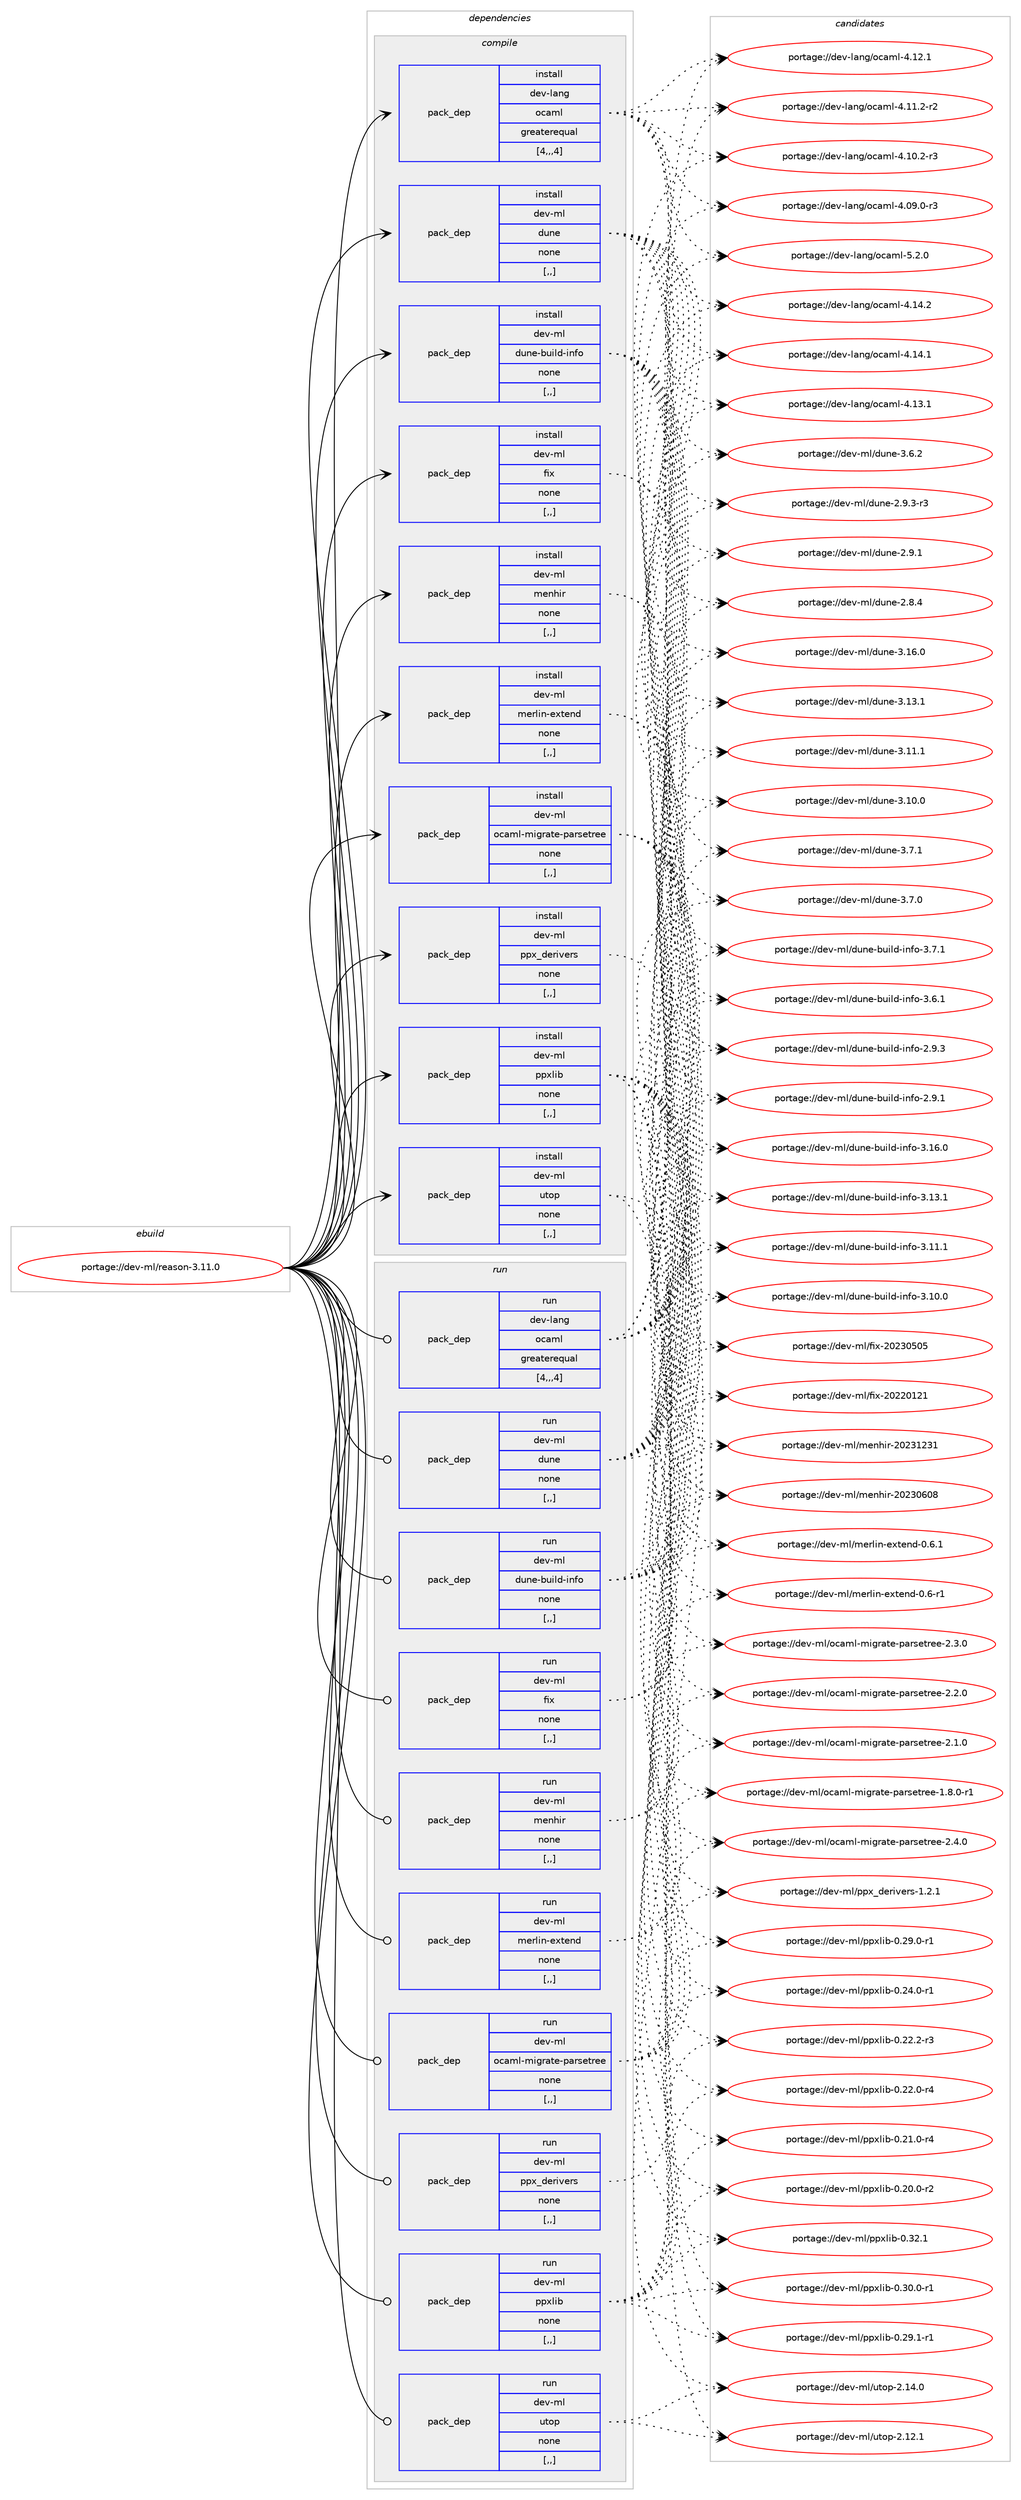 digraph prolog {

# *************
# Graph options
# *************

newrank=true;
concentrate=true;
compound=true;
graph [rankdir=LR,fontname=Helvetica,fontsize=10,ranksep=1.5];#, ranksep=2.5, nodesep=0.2];
edge  [arrowhead=vee];
node  [fontname=Helvetica,fontsize=10];

# **********
# The ebuild
# **********

subgraph cluster_leftcol {
color=gray;
rank=same;
label=<<i>ebuild</i>>;
id [label="portage://dev-ml/reason-3.11.0", color=red, width=4, href="../dev-ml/reason-3.11.0.svg"];
}

# ****************
# The dependencies
# ****************

subgraph cluster_midcol {
color=gray;
label=<<i>dependencies</i>>;
subgraph cluster_compile {
fillcolor="#eeeeee";
style=filled;
label=<<i>compile</i>>;
subgraph pack92954 {
dependency123621 [label=<<TABLE BORDER="0" CELLBORDER="1" CELLSPACING="0" CELLPADDING="4" WIDTH="220"><TR><TD ROWSPAN="6" CELLPADDING="30">pack_dep</TD></TR><TR><TD WIDTH="110">install</TD></TR><TR><TD>dev-lang</TD></TR><TR><TD>ocaml</TD></TR><TR><TD>greaterequal</TD></TR><TR><TD>[4,,,4]</TD></TR></TABLE>>, shape=none, color=blue];
}
id:e -> dependency123621:w [weight=20,style="solid",arrowhead="vee"];
subgraph pack92955 {
dependency123622 [label=<<TABLE BORDER="0" CELLBORDER="1" CELLSPACING="0" CELLPADDING="4" WIDTH="220"><TR><TD ROWSPAN="6" CELLPADDING="30">pack_dep</TD></TR><TR><TD WIDTH="110">install</TD></TR><TR><TD>dev-ml</TD></TR><TR><TD>dune</TD></TR><TR><TD>none</TD></TR><TR><TD>[,,]</TD></TR></TABLE>>, shape=none, color=blue];
}
id:e -> dependency123622:w [weight=20,style="solid",arrowhead="vee"];
subgraph pack92956 {
dependency123623 [label=<<TABLE BORDER="0" CELLBORDER="1" CELLSPACING="0" CELLPADDING="4" WIDTH="220"><TR><TD ROWSPAN="6" CELLPADDING="30">pack_dep</TD></TR><TR><TD WIDTH="110">install</TD></TR><TR><TD>dev-ml</TD></TR><TR><TD>dune-build-info</TD></TR><TR><TD>none</TD></TR><TR><TD>[,,]</TD></TR></TABLE>>, shape=none, color=blue];
}
id:e -> dependency123623:w [weight=20,style="solid",arrowhead="vee"];
subgraph pack92957 {
dependency123624 [label=<<TABLE BORDER="0" CELLBORDER="1" CELLSPACING="0" CELLPADDING="4" WIDTH="220"><TR><TD ROWSPAN="6" CELLPADDING="30">pack_dep</TD></TR><TR><TD WIDTH="110">install</TD></TR><TR><TD>dev-ml</TD></TR><TR><TD>fix</TD></TR><TR><TD>none</TD></TR><TR><TD>[,,]</TD></TR></TABLE>>, shape=none, color=blue];
}
id:e -> dependency123624:w [weight=20,style="solid",arrowhead="vee"];
subgraph pack92958 {
dependency123625 [label=<<TABLE BORDER="0" CELLBORDER="1" CELLSPACING="0" CELLPADDING="4" WIDTH="220"><TR><TD ROWSPAN="6" CELLPADDING="30">pack_dep</TD></TR><TR><TD WIDTH="110">install</TD></TR><TR><TD>dev-ml</TD></TR><TR><TD>menhir</TD></TR><TR><TD>none</TD></TR><TR><TD>[,,]</TD></TR></TABLE>>, shape=none, color=blue];
}
id:e -> dependency123625:w [weight=20,style="solid",arrowhead="vee"];
subgraph pack92959 {
dependency123626 [label=<<TABLE BORDER="0" CELLBORDER="1" CELLSPACING="0" CELLPADDING="4" WIDTH="220"><TR><TD ROWSPAN="6" CELLPADDING="30">pack_dep</TD></TR><TR><TD WIDTH="110">install</TD></TR><TR><TD>dev-ml</TD></TR><TR><TD>merlin-extend</TD></TR><TR><TD>none</TD></TR><TR><TD>[,,]</TD></TR></TABLE>>, shape=none, color=blue];
}
id:e -> dependency123626:w [weight=20,style="solid",arrowhead="vee"];
subgraph pack92960 {
dependency123627 [label=<<TABLE BORDER="0" CELLBORDER="1" CELLSPACING="0" CELLPADDING="4" WIDTH="220"><TR><TD ROWSPAN="6" CELLPADDING="30">pack_dep</TD></TR><TR><TD WIDTH="110">install</TD></TR><TR><TD>dev-ml</TD></TR><TR><TD>ocaml-migrate-parsetree</TD></TR><TR><TD>none</TD></TR><TR><TD>[,,]</TD></TR></TABLE>>, shape=none, color=blue];
}
id:e -> dependency123627:w [weight=20,style="solid",arrowhead="vee"];
subgraph pack92961 {
dependency123628 [label=<<TABLE BORDER="0" CELLBORDER="1" CELLSPACING="0" CELLPADDING="4" WIDTH="220"><TR><TD ROWSPAN="6" CELLPADDING="30">pack_dep</TD></TR><TR><TD WIDTH="110">install</TD></TR><TR><TD>dev-ml</TD></TR><TR><TD>ppx_derivers</TD></TR><TR><TD>none</TD></TR><TR><TD>[,,]</TD></TR></TABLE>>, shape=none, color=blue];
}
id:e -> dependency123628:w [weight=20,style="solid",arrowhead="vee"];
subgraph pack92962 {
dependency123629 [label=<<TABLE BORDER="0" CELLBORDER="1" CELLSPACING="0" CELLPADDING="4" WIDTH="220"><TR><TD ROWSPAN="6" CELLPADDING="30">pack_dep</TD></TR><TR><TD WIDTH="110">install</TD></TR><TR><TD>dev-ml</TD></TR><TR><TD>ppxlib</TD></TR><TR><TD>none</TD></TR><TR><TD>[,,]</TD></TR></TABLE>>, shape=none, color=blue];
}
id:e -> dependency123629:w [weight=20,style="solid",arrowhead="vee"];
subgraph pack92963 {
dependency123630 [label=<<TABLE BORDER="0" CELLBORDER="1" CELLSPACING="0" CELLPADDING="4" WIDTH="220"><TR><TD ROWSPAN="6" CELLPADDING="30">pack_dep</TD></TR><TR><TD WIDTH="110">install</TD></TR><TR><TD>dev-ml</TD></TR><TR><TD>utop</TD></TR><TR><TD>none</TD></TR><TR><TD>[,,]</TD></TR></TABLE>>, shape=none, color=blue];
}
id:e -> dependency123630:w [weight=20,style="solid",arrowhead="vee"];
}
subgraph cluster_compileandrun {
fillcolor="#eeeeee";
style=filled;
label=<<i>compile and run</i>>;
}
subgraph cluster_run {
fillcolor="#eeeeee";
style=filled;
label=<<i>run</i>>;
subgraph pack92964 {
dependency123631 [label=<<TABLE BORDER="0" CELLBORDER="1" CELLSPACING="0" CELLPADDING="4" WIDTH="220"><TR><TD ROWSPAN="6" CELLPADDING="30">pack_dep</TD></TR><TR><TD WIDTH="110">run</TD></TR><TR><TD>dev-lang</TD></TR><TR><TD>ocaml</TD></TR><TR><TD>greaterequal</TD></TR><TR><TD>[4,,,4]</TD></TR></TABLE>>, shape=none, color=blue];
}
id:e -> dependency123631:w [weight=20,style="solid",arrowhead="odot"];
subgraph pack92965 {
dependency123632 [label=<<TABLE BORDER="0" CELLBORDER="1" CELLSPACING="0" CELLPADDING="4" WIDTH="220"><TR><TD ROWSPAN="6" CELLPADDING="30">pack_dep</TD></TR><TR><TD WIDTH="110">run</TD></TR><TR><TD>dev-ml</TD></TR><TR><TD>dune</TD></TR><TR><TD>none</TD></TR><TR><TD>[,,]</TD></TR></TABLE>>, shape=none, color=blue];
}
id:e -> dependency123632:w [weight=20,style="solid",arrowhead="odot"];
subgraph pack92966 {
dependency123633 [label=<<TABLE BORDER="0" CELLBORDER="1" CELLSPACING="0" CELLPADDING="4" WIDTH="220"><TR><TD ROWSPAN="6" CELLPADDING="30">pack_dep</TD></TR><TR><TD WIDTH="110">run</TD></TR><TR><TD>dev-ml</TD></TR><TR><TD>dune-build-info</TD></TR><TR><TD>none</TD></TR><TR><TD>[,,]</TD></TR></TABLE>>, shape=none, color=blue];
}
id:e -> dependency123633:w [weight=20,style="solid",arrowhead="odot"];
subgraph pack92967 {
dependency123634 [label=<<TABLE BORDER="0" CELLBORDER="1" CELLSPACING="0" CELLPADDING="4" WIDTH="220"><TR><TD ROWSPAN="6" CELLPADDING="30">pack_dep</TD></TR><TR><TD WIDTH="110">run</TD></TR><TR><TD>dev-ml</TD></TR><TR><TD>fix</TD></TR><TR><TD>none</TD></TR><TR><TD>[,,]</TD></TR></TABLE>>, shape=none, color=blue];
}
id:e -> dependency123634:w [weight=20,style="solid",arrowhead="odot"];
subgraph pack92968 {
dependency123635 [label=<<TABLE BORDER="0" CELLBORDER="1" CELLSPACING="0" CELLPADDING="4" WIDTH="220"><TR><TD ROWSPAN="6" CELLPADDING="30">pack_dep</TD></TR><TR><TD WIDTH="110">run</TD></TR><TR><TD>dev-ml</TD></TR><TR><TD>menhir</TD></TR><TR><TD>none</TD></TR><TR><TD>[,,]</TD></TR></TABLE>>, shape=none, color=blue];
}
id:e -> dependency123635:w [weight=20,style="solid",arrowhead="odot"];
subgraph pack92969 {
dependency123636 [label=<<TABLE BORDER="0" CELLBORDER="1" CELLSPACING="0" CELLPADDING="4" WIDTH="220"><TR><TD ROWSPAN="6" CELLPADDING="30">pack_dep</TD></TR><TR><TD WIDTH="110">run</TD></TR><TR><TD>dev-ml</TD></TR><TR><TD>merlin-extend</TD></TR><TR><TD>none</TD></TR><TR><TD>[,,]</TD></TR></TABLE>>, shape=none, color=blue];
}
id:e -> dependency123636:w [weight=20,style="solid",arrowhead="odot"];
subgraph pack92970 {
dependency123637 [label=<<TABLE BORDER="0" CELLBORDER="1" CELLSPACING="0" CELLPADDING="4" WIDTH="220"><TR><TD ROWSPAN="6" CELLPADDING="30">pack_dep</TD></TR><TR><TD WIDTH="110">run</TD></TR><TR><TD>dev-ml</TD></TR><TR><TD>ocaml-migrate-parsetree</TD></TR><TR><TD>none</TD></TR><TR><TD>[,,]</TD></TR></TABLE>>, shape=none, color=blue];
}
id:e -> dependency123637:w [weight=20,style="solid",arrowhead="odot"];
subgraph pack92971 {
dependency123638 [label=<<TABLE BORDER="0" CELLBORDER="1" CELLSPACING="0" CELLPADDING="4" WIDTH="220"><TR><TD ROWSPAN="6" CELLPADDING="30">pack_dep</TD></TR><TR><TD WIDTH="110">run</TD></TR><TR><TD>dev-ml</TD></TR><TR><TD>ppx_derivers</TD></TR><TR><TD>none</TD></TR><TR><TD>[,,]</TD></TR></TABLE>>, shape=none, color=blue];
}
id:e -> dependency123638:w [weight=20,style="solid",arrowhead="odot"];
subgraph pack92972 {
dependency123639 [label=<<TABLE BORDER="0" CELLBORDER="1" CELLSPACING="0" CELLPADDING="4" WIDTH="220"><TR><TD ROWSPAN="6" CELLPADDING="30">pack_dep</TD></TR><TR><TD WIDTH="110">run</TD></TR><TR><TD>dev-ml</TD></TR><TR><TD>ppxlib</TD></TR><TR><TD>none</TD></TR><TR><TD>[,,]</TD></TR></TABLE>>, shape=none, color=blue];
}
id:e -> dependency123639:w [weight=20,style="solid",arrowhead="odot"];
subgraph pack92973 {
dependency123640 [label=<<TABLE BORDER="0" CELLBORDER="1" CELLSPACING="0" CELLPADDING="4" WIDTH="220"><TR><TD ROWSPAN="6" CELLPADDING="30">pack_dep</TD></TR><TR><TD WIDTH="110">run</TD></TR><TR><TD>dev-ml</TD></TR><TR><TD>utop</TD></TR><TR><TD>none</TD></TR><TR><TD>[,,]</TD></TR></TABLE>>, shape=none, color=blue];
}
id:e -> dependency123640:w [weight=20,style="solid",arrowhead="odot"];
}
}

# **************
# The candidates
# **************

subgraph cluster_choices {
rank=same;
color=gray;
label=<<i>candidates</i>>;

subgraph choice92954 {
color=black;
nodesep=1;
choice1001011184510897110103471119997109108455346504648 [label="portage://dev-lang/ocaml-5.2.0", color=red, width=4,href="../dev-lang/ocaml-5.2.0.svg"];
choice100101118451089711010347111999710910845524649524650 [label="portage://dev-lang/ocaml-4.14.2", color=red, width=4,href="../dev-lang/ocaml-4.14.2.svg"];
choice100101118451089711010347111999710910845524649524649 [label="portage://dev-lang/ocaml-4.14.1", color=red, width=4,href="../dev-lang/ocaml-4.14.1.svg"];
choice100101118451089711010347111999710910845524649514649 [label="portage://dev-lang/ocaml-4.13.1", color=red, width=4,href="../dev-lang/ocaml-4.13.1.svg"];
choice100101118451089711010347111999710910845524649504649 [label="portage://dev-lang/ocaml-4.12.1", color=red, width=4,href="../dev-lang/ocaml-4.12.1.svg"];
choice1001011184510897110103471119997109108455246494946504511450 [label="portage://dev-lang/ocaml-4.11.2-r2", color=red, width=4,href="../dev-lang/ocaml-4.11.2-r2.svg"];
choice1001011184510897110103471119997109108455246494846504511451 [label="portage://dev-lang/ocaml-4.10.2-r3", color=red, width=4,href="../dev-lang/ocaml-4.10.2-r3.svg"];
choice1001011184510897110103471119997109108455246485746484511451 [label="portage://dev-lang/ocaml-4.09.0-r3", color=red, width=4,href="../dev-lang/ocaml-4.09.0-r3.svg"];
dependency123621:e -> choice1001011184510897110103471119997109108455346504648:w [style=dotted,weight="100"];
dependency123621:e -> choice100101118451089711010347111999710910845524649524650:w [style=dotted,weight="100"];
dependency123621:e -> choice100101118451089711010347111999710910845524649524649:w [style=dotted,weight="100"];
dependency123621:e -> choice100101118451089711010347111999710910845524649514649:w [style=dotted,weight="100"];
dependency123621:e -> choice100101118451089711010347111999710910845524649504649:w [style=dotted,weight="100"];
dependency123621:e -> choice1001011184510897110103471119997109108455246494946504511450:w [style=dotted,weight="100"];
dependency123621:e -> choice1001011184510897110103471119997109108455246494846504511451:w [style=dotted,weight="100"];
dependency123621:e -> choice1001011184510897110103471119997109108455246485746484511451:w [style=dotted,weight="100"];
}
subgraph choice92955 {
color=black;
nodesep=1;
choice100101118451091084710011711010145514649544648 [label="portage://dev-ml/dune-3.16.0", color=red, width=4,href="../dev-ml/dune-3.16.0.svg"];
choice100101118451091084710011711010145514649514649 [label="portage://dev-ml/dune-3.13.1", color=red, width=4,href="../dev-ml/dune-3.13.1.svg"];
choice100101118451091084710011711010145514649494649 [label="portage://dev-ml/dune-3.11.1", color=red, width=4,href="../dev-ml/dune-3.11.1.svg"];
choice100101118451091084710011711010145514649484648 [label="portage://dev-ml/dune-3.10.0", color=red, width=4,href="../dev-ml/dune-3.10.0.svg"];
choice1001011184510910847100117110101455146554649 [label="portage://dev-ml/dune-3.7.1", color=red, width=4,href="../dev-ml/dune-3.7.1.svg"];
choice1001011184510910847100117110101455146554648 [label="portage://dev-ml/dune-3.7.0", color=red, width=4,href="../dev-ml/dune-3.7.0.svg"];
choice1001011184510910847100117110101455146544650 [label="portage://dev-ml/dune-3.6.2", color=red, width=4,href="../dev-ml/dune-3.6.2.svg"];
choice10010111845109108471001171101014550465746514511451 [label="portage://dev-ml/dune-2.9.3-r3", color=red, width=4,href="../dev-ml/dune-2.9.3-r3.svg"];
choice1001011184510910847100117110101455046574649 [label="portage://dev-ml/dune-2.9.1", color=red, width=4,href="../dev-ml/dune-2.9.1.svg"];
choice1001011184510910847100117110101455046564652 [label="portage://dev-ml/dune-2.8.4", color=red, width=4,href="../dev-ml/dune-2.8.4.svg"];
dependency123622:e -> choice100101118451091084710011711010145514649544648:w [style=dotted,weight="100"];
dependency123622:e -> choice100101118451091084710011711010145514649514649:w [style=dotted,weight="100"];
dependency123622:e -> choice100101118451091084710011711010145514649494649:w [style=dotted,weight="100"];
dependency123622:e -> choice100101118451091084710011711010145514649484648:w [style=dotted,weight="100"];
dependency123622:e -> choice1001011184510910847100117110101455146554649:w [style=dotted,weight="100"];
dependency123622:e -> choice1001011184510910847100117110101455146554648:w [style=dotted,weight="100"];
dependency123622:e -> choice1001011184510910847100117110101455146544650:w [style=dotted,weight="100"];
dependency123622:e -> choice10010111845109108471001171101014550465746514511451:w [style=dotted,weight="100"];
dependency123622:e -> choice1001011184510910847100117110101455046574649:w [style=dotted,weight="100"];
dependency123622:e -> choice1001011184510910847100117110101455046564652:w [style=dotted,weight="100"];
}
subgraph choice92956 {
color=black;
nodesep=1;
choice100101118451091084710011711010145981171051081004510511010211145514649544648 [label="portage://dev-ml/dune-build-info-3.16.0", color=red, width=4,href="../dev-ml/dune-build-info-3.16.0.svg"];
choice100101118451091084710011711010145981171051081004510511010211145514649514649 [label="portage://dev-ml/dune-build-info-3.13.1", color=red, width=4,href="../dev-ml/dune-build-info-3.13.1.svg"];
choice100101118451091084710011711010145981171051081004510511010211145514649494649 [label="portage://dev-ml/dune-build-info-3.11.1", color=red, width=4,href="../dev-ml/dune-build-info-3.11.1.svg"];
choice100101118451091084710011711010145981171051081004510511010211145514649484648 [label="portage://dev-ml/dune-build-info-3.10.0", color=red, width=4,href="../dev-ml/dune-build-info-3.10.0.svg"];
choice1001011184510910847100117110101459811710510810045105110102111455146554649 [label="portage://dev-ml/dune-build-info-3.7.1", color=red, width=4,href="../dev-ml/dune-build-info-3.7.1.svg"];
choice1001011184510910847100117110101459811710510810045105110102111455146544649 [label="portage://dev-ml/dune-build-info-3.6.1", color=red, width=4,href="../dev-ml/dune-build-info-3.6.1.svg"];
choice1001011184510910847100117110101459811710510810045105110102111455046574651 [label="portage://dev-ml/dune-build-info-2.9.3", color=red, width=4,href="../dev-ml/dune-build-info-2.9.3.svg"];
choice1001011184510910847100117110101459811710510810045105110102111455046574649 [label="portage://dev-ml/dune-build-info-2.9.1", color=red, width=4,href="../dev-ml/dune-build-info-2.9.1.svg"];
dependency123623:e -> choice100101118451091084710011711010145981171051081004510511010211145514649544648:w [style=dotted,weight="100"];
dependency123623:e -> choice100101118451091084710011711010145981171051081004510511010211145514649514649:w [style=dotted,weight="100"];
dependency123623:e -> choice100101118451091084710011711010145981171051081004510511010211145514649494649:w [style=dotted,weight="100"];
dependency123623:e -> choice100101118451091084710011711010145981171051081004510511010211145514649484648:w [style=dotted,weight="100"];
dependency123623:e -> choice1001011184510910847100117110101459811710510810045105110102111455146554649:w [style=dotted,weight="100"];
dependency123623:e -> choice1001011184510910847100117110101459811710510810045105110102111455146544649:w [style=dotted,weight="100"];
dependency123623:e -> choice1001011184510910847100117110101459811710510810045105110102111455046574651:w [style=dotted,weight="100"];
dependency123623:e -> choice1001011184510910847100117110101459811710510810045105110102111455046574649:w [style=dotted,weight="100"];
}
subgraph choice92957 {
color=black;
nodesep=1;
choice1001011184510910847102105120455048505148534853 [label="portage://dev-ml/fix-20230505", color=red, width=4,href="../dev-ml/fix-20230505.svg"];
choice1001011184510910847102105120455048505048495049 [label="portage://dev-ml/fix-20220121", color=red, width=4,href="../dev-ml/fix-20220121.svg"];
dependency123624:e -> choice1001011184510910847102105120455048505148534853:w [style=dotted,weight="100"];
dependency123624:e -> choice1001011184510910847102105120455048505048495049:w [style=dotted,weight="100"];
}
subgraph choice92958 {
color=black;
nodesep=1;
choice1001011184510910847109101110104105114455048505149505149 [label="portage://dev-ml/menhir-20231231", color=red, width=4,href="../dev-ml/menhir-20231231.svg"];
choice1001011184510910847109101110104105114455048505148544856 [label="portage://dev-ml/menhir-20230608", color=red, width=4,href="../dev-ml/menhir-20230608.svg"];
dependency123625:e -> choice1001011184510910847109101110104105114455048505149505149:w [style=dotted,weight="100"];
dependency123625:e -> choice1001011184510910847109101110104105114455048505148544856:w [style=dotted,weight="100"];
}
subgraph choice92959 {
color=black;
nodesep=1;
choice100101118451091084710910111410810511045101120116101110100454846544649 [label="portage://dev-ml/merlin-extend-0.6.1", color=red, width=4,href="../dev-ml/merlin-extend-0.6.1.svg"];
choice100101118451091084710910111410810511045101120116101110100454846544511449 [label="portage://dev-ml/merlin-extend-0.6-r1", color=red, width=4,href="../dev-ml/merlin-extend-0.6-r1.svg"];
dependency123626:e -> choice100101118451091084710910111410810511045101120116101110100454846544649:w [style=dotted,weight="100"];
dependency123626:e -> choice100101118451091084710910111410810511045101120116101110100454846544511449:w [style=dotted,weight="100"];
}
subgraph choice92960 {
color=black;
nodesep=1;
choice1001011184510910847111999710910845109105103114971161014511297114115101116114101101455046524648 [label="portage://dev-ml/ocaml-migrate-parsetree-2.4.0", color=red, width=4,href="../dev-ml/ocaml-migrate-parsetree-2.4.0.svg"];
choice1001011184510910847111999710910845109105103114971161014511297114115101116114101101455046514648 [label="portage://dev-ml/ocaml-migrate-parsetree-2.3.0", color=red, width=4,href="../dev-ml/ocaml-migrate-parsetree-2.3.0.svg"];
choice1001011184510910847111999710910845109105103114971161014511297114115101116114101101455046504648 [label="portage://dev-ml/ocaml-migrate-parsetree-2.2.0", color=red, width=4,href="../dev-ml/ocaml-migrate-parsetree-2.2.0.svg"];
choice1001011184510910847111999710910845109105103114971161014511297114115101116114101101455046494648 [label="portage://dev-ml/ocaml-migrate-parsetree-2.1.0", color=red, width=4,href="../dev-ml/ocaml-migrate-parsetree-2.1.0.svg"];
choice10010111845109108471119997109108451091051031149711610145112971141151011161141011014549465646484511449 [label="portage://dev-ml/ocaml-migrate-parsetree-1.8.0-r1", color=red, width=4,href="../dev-ml/ocaml-migrate-parsetree-1.8.0-r1.svg"];
dependency123627:e -> choice1001011184510910847111999710910845109105103114971161014511297114115101116114101101455046524648:w [style=dotted,weight="100"];
dependency123627:e -> choice1001011184510910847111999710910845109105103114971161014511297114115101116114101101455046514648:w [style=dotted,weight="100"];
dependency123627:e -> choice1001011184510910847111999710910845109105103114971161014511297114115101116114101101455046504648:w [style=dotted,weight="100"];
dependency123627:e -> choice1001011184510910847111999710910845109105103114971161014511297114115101116114101101455046494648:w [style=dotted,weight="100"];
dependency123627:e -> choice10010111845109108471119997109108451091051031149711610145112971141151011161141011014549465646484511449:w [style=dotted,weight="100"];
}
subgraph choice92961 {
color=black;
nodesep=1;
choice100101118451091084711211212095100101114105118101114115454946504649 [label="portage://dev-ml/ppx_derivers-1.2.1", color=red, width=4,href="../dev-ml/ppx_derivers-1.2.1.svg"];
dependency123628:e -> choice100101118451091084711211212095100101114105118101114115454946504649:w [style=dotted,weight="100"];
}
subgraph choice92962 {
color=black;
nodesep=1;
choice10010111845109108471121121201081059845484651504649 [label="portage://dev-ml/ppxlib-0.32.1", color=red, width=4,href="../dev-ml/ppxlib-0.32.1.svg"];
choice100101118451091084711211212010810598454846514846484511449 [label="portage://dev-ml/ppxlib-0.30.0-r1", color=red, width=4,href="../dev-ml/ppxlib-0.30.0-r1.svg"];
choice100101118451091084711211212010810598454846505746494511449 [label="portage://dev-ml/ppxlib-0.29.1-r1", color=red, width=4,href="../dev-ml/ppxlib-0.29.1-r1.svg"];
choice100101118451091084711211212010810598454846505746484511449 [label="portage://dev-ml/ppxlib-0.29.0-r1", color=red, width=4,href="../dev-ml/ppxlib-0.29.0-r1.svg"];
choice100101118451091084711211212010810598454846505246484511449 [label="portage://dev-ml/ppxlib-0.24.0-r1", color=red, width=4,href="../dev-ml/ppxlib-0.24.0-r1.svg"];
choice100101118451091084711211212010810598454846505046504511451 [label="portage://dev-ml/ppxlib-0.22.2-r3", color=red, width=4,href="../dev-ml/ppxlib-0.22.2-r3.svg"];
choice100101118451091084711211212010810598454846505046484511452 [label="portage://dev-ml/ppxlib-0.22.0-r4", color=red, width=4,href="../dev-ml/ppxlib-0.22.0-r4.svg"];
choice100101118451091084711211212010810598454846504946484511452 [label="portage://dev-ml/ppxlib-0.21.0-r4", color=red, width=4,href="../dev-ml/ppxlib-0.21.0-r4.svg"];
choice100101118451091084711211212010810598454846504846484511450 [label="portage://dev-ml/ppxlib-0.20.0-r2", color=red, width=4,href="../dev-ml/ppxlib-0.20.0-r2.svg"];
dependency123629:e -> choice10010111845109108471121121201081059845484651504649:w [style=dotted,weight="100"];
dependency123629:e -> choice100101118451091084711211212010810598454846514846484511449:w [style=dotted,weight="100"];
dependency123629:e -> choice100101118451091084711211212010810598454846505746494511449:w [style=dotted,weight="100"];
dependency123629:e -> choice100101118451091084711211212010810598454846505746484511449:w [style=dotted,weight="100"];
dependency123629:e -> choice100101118451091084711211212010810598454846505246484511449:w [style=dotted,weight="100"];
dependency123629:e -> choice100101118451091084711211212010810598454846505046504511451:w [style=dotted,weight="100"];
dependency123629:e -> choice100101118451091084711211212010810598454846505046484511452:w [style=dotted,weight="100"];
dependency123629:e -> choice100101118451091084711211212010810598454846504946484511452:w [style=dotted,weight="100"];
dependency123629:e -> choice100101118451091084711211212010810598454846504846484511450:w [style=dotted,weight="100"];
}
subgraph choice92963 {
color=black;
nodesep=1;
choice100101118451091084711711611111245504649524648 [label="portage://dev-ml/utop-2.14.0", color=red, width=4,href="../dev-ml/utop-2.14.0.svg"];
choice100101118451091084711711611111245504649504649 [label="portage://dev-ml/utop-2.12.1", color=red, width=4,href="../dev-ml/utop-2.12.1.svg"];
dependency123630:e -> choice100101118451091084711711611111245504649524648:w [style=dotted,weight="100"];
dependency123630:e -> choice100101118451091084711711611111245504649504649:w [style=dotted,weight="100"];
}
subgraph choice92964 {
color=black;
nodesep=1;
choice1001011184510897110103471119997109108455346504648 [label="portage://dev-lang/ocaml-5.2.0", color=red, width=4,href="../dev-lang/ocaml-5.2.0.svg"];
choice100101118451089711010347111999710910845524649524650 [label="portage://dev-lang/ocaml-4.14.2", color=red, width=4,href="../dev-lang/ocaml-4.14.2.svg"];
choice100101118451089711010347111999710910845524649524649 [label="portage://dev-lang/ocaml-4.14.1", color=red, width=4,href="../dev-lang/ocaml-4.14.1.svg"];
choice100101118451089711010347111999710910845524649514649 [label="portage://dev-lang/ocaml-4.13.1", color=red, width=4,href="../dev-lang/ocaml-4.13.1.svg"];
choice100101118451089711010347111999710910845524649504649 [label="portage://dev-lang/ocaml-4.12.1", color=red, width=4,href="../dev-lang/ocaml-4.12.1.svg"];
choice1001011184510897110103471119997109108455246494946504511450 [label="portage://dev-lang/ocaml-4.11.2-r2", color=red, width=4,href="../dev-lang/ocaml-4.11.2-r2.svg"];
choice1001011184510897110103471119997109108455246494846504511451 [label="portage://dev-lang/ocaml-4.10.2-r3", color=red, width=4,href="../dev-lang/ocaml-4.10.2-r3.svg"];
choice1001011184510897110103471119997109108455246485746484511451 [label="portage://dev-lang/ocaml-4.09.0-r3", color=red, width=4,href="../dev-lang/ocaml-4.09.0-r3.svg"];
dependency123631:e -> choice1001011184510897110103471119997109108455346504648:w [style=dotted,weight="100"];
dependency123631:e -> choice100101118451089711010347111999710910845524649524650:w [style=dotted,weight="100"];
dependency123631:e -> choice100101118451089711010347111999710910845524649524649:w [style=dotted,weight="100"];
dependency123631:e -> choice100101118451089711010347111999710910845524649514649:w [style=dotted,weight="100"];
dependency123631:e -> choice100101118451089711010347111999710910845524649504649:w [style=dotted,weight="100"];
dependency123631:e -> choice1001011184510897110103471119997109108455246494946504511450:w [style=dotted,weight="100"];
dependency123631:e -> choice1001011184510897110103471119997109108455246494846504511451:w [style=dotted,weight="100"];
dependency123631:e -> choice1001011184510897110103471119997109108455246485746484511451:w [style=dotted,weight="100"];
}
subgraph choice92965 {
color=black;
nodesep=1;
choice100101118451091084710011711010145514649544648 [label="portage://dev-ml/dune-3.16.0", color=red, width=4,href="../dev-ml/dune-3.16.0.svg"];
choice100101118451091084710011711010145514649514649 [label="portage://dev-ml/dune-3.13.1", color=red, width=4,href="../dev-ml/dune-3.13.1.svg"];
choice100101118451091084710011711010145514649494649 [label="portage://dev-ml/dune-3.11.1", color=red, width=4,href="../dev-ml/dune-3.11.1.svg"];
choice100101118451091084710011711010145514649484648 [label="portage://dev-ml/dune-3.10.0", color=red, width=4,href="../dev-ml/dune-3.10.0.svg"];
choice1001011184510910847100117110101455146554649 [label="portage://dev-ml/dune-3.7.1", color=red, width=4,href="../dev-ml/dune-3.7.1.svg"];
choice1001011184510910847100117110101455146554648 [label="portage://dev-ml/dune-3.7.0", color=red, width=4,href="../dev-ml/dune-3.7.0.svg"];
choice1001011184510910847100117110101455146544650 [label="portage://dev-ml/dune-3.6.2", color=red, width=4,href="../dev-ml/dune-3.6.2.svg"];
choice10010111845109108471001171101014550465746514511451 [label="portage://dev-ml/dune-2.9.3-r3", color=red, width=4,href="../dev-ml/dune-2.9.3-r3.svg"];
choice1001011184510910847100117110101455046574649 [label="portage://dev-ml/dune-2.9.1", color=red, width=4,href="../dev-ml/dune-2.9.1.svg"];
choice1001011184510910847100117110101455046564652 [label="portage://dev-ml/dune-2.8.4", color=red, width=4,href="../dev-ml/dune-2.8.4.svg"];
dependency123632:e -> choice100101118451091084710011711010145514649544648:w [style=dotted,weight="100"];
dependency123632:e -> choice100101118451091084710011711010145514649514649:w [style=dotted,weight="100"];
dependency123632:e -> choice100101118451091084710011711010145514649494649:w [style=dotted,weight="100"];
dependency123632:e -> choice100101118451091084710011711010145514649484648:w [style=dotted,weight="100"];
dependency123632:e -> choice1001011184510910847100117110101455146554649:w [style=dotted,weight="100"];
dependency123632:e -> choice1001011184510910847100117110101455146554648:w [style=dotted,weight="100"];
dependency123632:e -> choice1001011184510910847100117110101455146544650:w [style=dotted,weight="100"];
dependency123632:e -> choice10010111845109108471001171101014550465746514511451:w [style=dotted,weight="100"];
dependency123632:e -> choice1001011184510910847100117110101455046574649:w [style=dotted,weight="100"];
dependency123632:e -> choice1001011184510910847100117110101455046564652:w [style=dotted,weight="100"];
}
subgraph choice92966 {
color=black;
nodesep=1;
choice100101118451091084710011711010145981171051081004510511010211145514649544648 [label="portage://dev-ml/dune-build-info-3.16.0", color=red, width=4,href="../dev-ml/dune-build-info-3.16.0.svg"];
choice100101118451091084710011711010145981171051081004510511010211145514649514649 [label="portage://dev-ml/dune-build-info-3.13.1", color=red, width=4,href="../dev-ml/dune-build-info-3.13.1.svg"];
choice100101118451091084710011711010145981171051081004510511010211145514649494649 [label="portage://dev-ml/dune-build-info-3.11.1", color=red, width=4,href="../dev-ml/dune-build-info-3.11.1.svg"];
choice100101118451091084710011711010145981171051081004510511010211145514649484648 [label="portage://dev-ml/dune-build-info-3.10.0", color=red, width=4,href="../dev-ml/dune-build-info-3.10.0.svg"];
choice1001011184510910847100117110101459811710510810045105110102111455146554649 [label="portage://dev-ml/dune-build-info-3.7.1", color=red, width=4,href="../dev-ml/dune-build-info-3.7.1.svg"];
choice1001011184510910847100117110101459811710510810045105110102111455146544649 [label="portage://dev-ml/dune-build-info-3.6.1", color=red, width=4,href="../dev-ml/dune-build-info-3.6.1.svg"];
choice1001011184510910847100117110101459811710510810045105110102111455046574651 [label="portage://dev-ml/dune-build-info-2.9.3", color=red, width=4,href="../dev-ml/dune-build-info-2.9.3.svg"];
choice1001011184510910847100117110101459811710510810045105110102111455046574649 [label="portage://dev-ml/dune-build-info-2.9.1", color=red, width=4,href="../dev-ml/dune-build-info-2.9.1.svg"];
dependency123633:e -> choice100101118451091084710011711010145981171051081004510511010211145514649544648:w [style=dotted,weight="100"];
dependency123633:e -> choice100101118451091084710011711010145981171051081004510511010211145514649514649:w [style=dotted,weight="100"];
dependency123633:e -> choice100101118451091084710011711010145981171051081004510511010211145514649494649:w [style=dotted,weight="100"];
dependency123633:e -> choice100101118451091084710011711010145981171051081004510511010211145514649484648:w [style=dotted,weight="100"];
dependency123633:e -> choice1001011184510910847100117110101459811710510810045105110102111455146554649:w [style=dotted,weight="100"];
dependency123633:e -> choice1001011184510910847100117110101459811710510810045105110102111455146544649:w [style=dotted,weight="100"];
dependency123633:e -> choice1001011184510910847100117110101459811710510810045105110102111455046574651:w [style=dotted,weight="100"];
dependency123633:e -> choice1001011184510910847100117110101459811710510810045105110102111455046574649:w [style=dotted,weight="100"];
}
subgraph choice92967 {
color=black;
nodesep=1;
choice1001011184510910847102105120455048505148534853 [label="portage://dev-ml/fix-20230505", color=red, width=4,href="../dev-ml/fix-20230505.svg"];
choice1001011184510910847102105120455048505048495049 [label="portage://dev-ml/fix-20220121", color=red, width=4,href="../dev-ml/fix-20220121.svg"];
dependency123634:e -> choice1001011184510910847102105120455048505148534853:w [style=dotted,weight="100"];
dependency123634:e -> choice1001011184510910847102105120455048505048495049:w [style=dotted,weight="100"];
}
subgraph choice92968 {
color=black;
nodesep=1;
choice1001011184510910847109101110104105114455048505149505149 [label="portage://dev-ml/menhir-20231231", color=red, width=4,href="../dev-ml/menhir-20231231.svg"];
choice1001011184510910847109101110104105114455048505148544856 [label="portage://dev-ml/menhir-20230608", color=red, width=4,href="../dev-ml/menhir-20230608.svg"];
dependency123635:e -> choice1001011184510910847109101110104105114455048505149505149:w [style=dotted,weight="100"];
dependency123635:e -> choice1001011184510910847109101110104105114455048505148544856:w [style=dotted,weight="100"];
}
subgraph choice92969 {
color=black;
nodesep=1;
choice100101118451091084710910111410810511045101120116101110100454846544649 [label="portage://dev-ml/merlin-extend-0.6.1", color=red, width=4,href="../dev-ml/merlin-extend-0.6.1.svg"];
choice100101118451091084710910111410810511045101120116101110100454846544511449 [label="portage://dev-ml/merlin-extend-0.6-r1", color=red, width=4,href="../dev-ml/merlin-extend-0.6-r1.svg"];
dependency123636:e -> choice100101118451091084710910111410810511045101120116101110100454846544649:w [style=dotted,weight="100"];
dependency123636:e -> choice100101118451091084710910111410810511045101120116101110100454846544511449:w [style=dotted,weight="100"];
}
subgraph choice92970 {
color=black;
nodesep=1;
choice1001011184510910847111999710910845109105103114971161014511297114115101116114101101455046524648 [label="portage://dev-ml/ocaml-migrate-parsetree-2.4.0", color=red, width=4,href="../dev-ml/ocaml-migrate-parsetree-2.4.0.svg"];
choice1001011184510910847111999710910845109105103114971161014511297114115101116114101101455046514648 [label="portage://dev-ml/ocaml-migrate-parsetree-2.3.0", color=red, width=4,href="../dev-ml/ocaml-migrate-parsetree-2.3.0.svg"];
choice1001011184510910847111999710910845109105103114971161014511297114115101116114101101455046504648 [label="portage://dev-ml/ocaml-migrate-parsetree-2.2.0", color=red, width=4,href="../dev-ml/ocaml-migrate-parsetree-2.2.0.svg"];
choice1001011184510910847111999710910845109105103114971161014511297114115101116114101101455046494648 [label="portage://dev-ml/ocaml-migrate-parsetree-2.1.0", color=red, width=4,href="../dev-ml/ocaml-migrate-parsetree-2.1.0.svg"];
choice10010111845109108471119997109108451091051031149711610145112971141151011161141011014549465646484511449 [label="portage://dev-ml/ocaml-migrate-parsetree-1.8.0-r1", color=red, width=4,href="../dev-ml/ocaml-migrate-parsetree-1.8.0-r1.svg"];
dependency123637:e -> choice1001011184510910847111999710910845109105103114971161014511297114115101116114101101455046524648:w [style=dotted,weight="100"];
dependency123637:e -> choice1001011184510910847111999710910845109105103114971161014511297114115101116114101101455046514648:w [style=dotted,weight="100"];
dependency123637:e -> choice1001011184510910847111999710910845109105103114971161014511297114115101116114101101455046504648:w [style=dotted,weight="100"];
dependency123637:e -> choice1001011184510910847111999710910845109105103114971161014511297114115101116114101101455046494648:w [style=dotted,weight="100"];
dependency123637:e -> choice10010111845109108471119997109108451091051031149711610145112971141151011161141011014549465646484511449:w [style=dotted,weight="100"];
}
subgraph choice92971 {
color=black;
nodesep=1;
choice100101118451091084711211212095100101114105118101114115454946504649 [label="portage://dev-ml/ppx_derivers-1.2.1", color=red, width=4,href="../dev-ml/ppx_derivers-1.2.1.svg"];
dependency123638:e -> choice100101118451091084711211212095100101114105118101114115454946504649:w [style=dotted,weight="100"];
}
subgraph choice92972 {
color=black;
nodesep=1;
choice10010111845109108471121121201081059845484651504649 [label="portage://dev-ml/ppxlib-0.32.1", color=red, width=4,href="../dev-ml/ppxlib-0.32.1.svg"];
choice100101118451091084711211212010810598454846514846484511449 [label="portage://dev-ml/ppxlib-0.30.0-r1", color=red, width=4,href="../dev-ml/ppxlib-0.30.0-r1.svg"];
choice100101118451091084711211212010810598454846505746494511449 [label="portage://dev-ml/ppxlib-0.29.1-r1", color=red, width=4,href="../dev-ml/ppxlib-0.29.1-r1.svg"];
choice100101118451091084711211212010810598454846505746484511449 [label="portage://dev-ml/ppxlib-0.29.0-r1", color=red, width=4,href="../dev-ml/ppxlib-0.29.0-r1.svg"];
choice100101118451091084711211212010810598454846505246484511449 [label="portage://dev-ml/ppxlib-0.24.0-r1", color=red, width=4,href="../dev-ml/ppxlib-0.24.0-r1.svg"];
choice100101118451091084711211212010810598454846505046504511451 [label="portage://dev-ml/ppxlib-0.22.2-r3", color=red, width=4,href="../dev-ml/ppxlib-0.22.2-r3.svg"];
choice100101118451091084711211212010810598454846505046484511452 [label="portage://dev-ml/ppxlib-0.22.0-r4", color=red, width=4,href="../dev-ml/ppxlib-0.22.0-r4.svg"];
choice100101118451091084711211212010810598454846504946484511452 [label="portage://dev-ml/ppxlib-0.21.0-r4", color=red, width=4,href="../dev-ml/ppxlib-0.21.0-r4.svg"];
choice100101118451091084711211212010810598454846504846484511450 [label="portage://dev-ml/ppxlib-0.20.0-r2", color=red, width=4,href="../dev-ml/ppxlib-0.20.0-r2.svg"];
dependency123639:e -> choice10010111845109108471121121201081059845484651504649:w [style=dotted,weight="100"];
dependency123639:e -> choice100101118451091084711211212010810598454846514846484511449:w [style=dotted,weight="100"];
dependency123639:e -> choice100101118451091084711211212010810598454846505746494511449:w [style=dotted,weight="100"];
dependency123639:e -> choice100101118451091084711211212010810598454846505746484511449:w [style=dotted,weight="100"];
dependency123639:e -> choice100101118451091084711211212010810598454846505246484511449:w [style=dotted,weight="100"];
dependency123639:e -> choice100101118451091084711211212010810598454846505046504511451:w [style=dotted,weight="100"];
dependency123639:e -> choice100101118451091084711211212010810598454846505046484511452:w [style=dotted,weight="100"];
dependency123639:e -> choice100101118451091084711211212010810598454846504946484511452:w [style=dotted,weight="100"];
dependency123639:e -> choice100101118451091084711211212010810598454846504846484511450:w [style=dotted,weight="100"];
}
subgraph choice92973 {
color=black;
nodesep=1;
choice100101118451091084711711611111245504649524648 [label="portage://dev-ml/utop-2.14.0", color=red, width=4,href="../dev-ml/utop-2.14.0.svg"];
choice100101118451091084711711611111245504649504649 [label="portage://dev-ml/utop-2.12.1", color=red, width=4,href="../dev-ml/utop-2.12.1.svg"];
dependency123640:e -> choice100101118451091084711711611111245504649524648:w [style=dotted,weight="100"];
dependency123640:e -> choice100101118451091084711711611111245504649504649:w [style=dotted,weight="100"];
}
}

}
